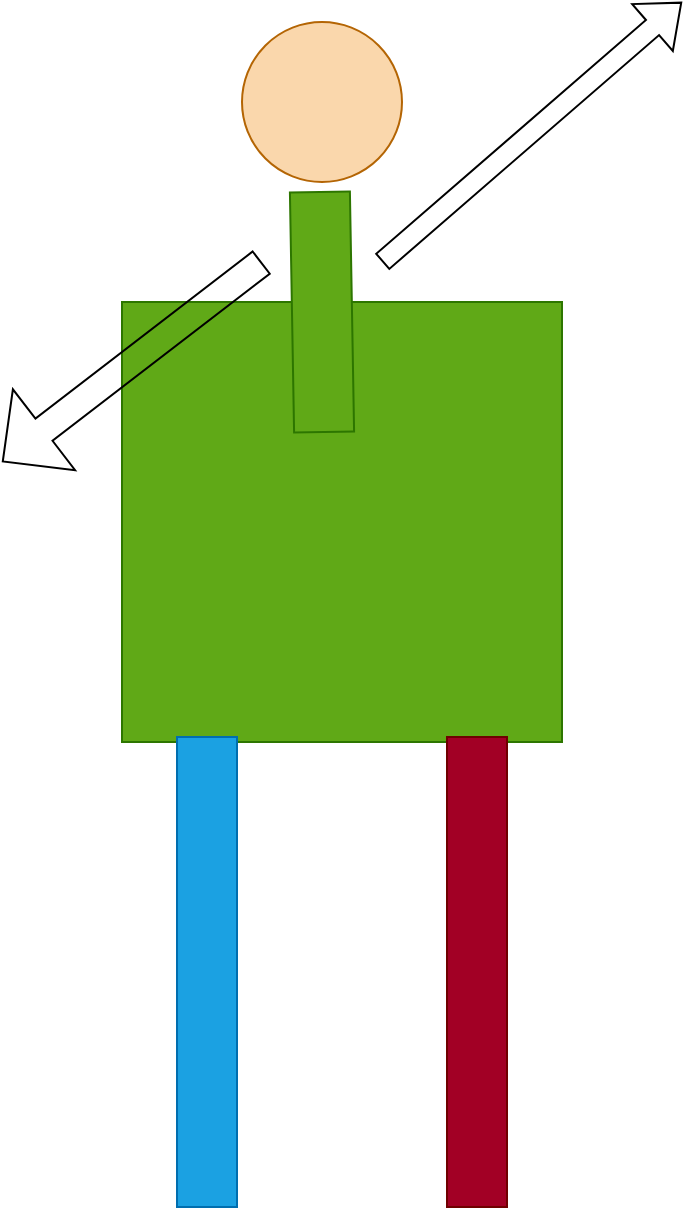 <mxfile version="26.2.14">
  <diagram name="Page-1" id="19ueQ4cymhi-a8uHqi16">
    <mxGraphModel dx="1360" dy="913" grid="1" gridSize="10" guides="1" tooltips="1" connect="1" arrows="1" fold="1" page="1" pageScale="1" pageWidth="827" pageHeight="1169" math="0" shadow="0">
      <root>
        <mxCell id="0" />
        <mxCell id="1" parent="0" />
        <mxCell id="Fw0qx19KCwHalzH5vwB4-1" value="" style="whiteSpace=wrap;html=1;aspect=fixed;fillColor=#60a917;fontColor=#ffffff;strokeColor=#2D7600;" vertex="1" parent="1">
          <mxGeometry x="280" y="310" width="220" height="220" as="geometry" />
        </mxCell>
        <mxCell id="Fw0qx19KCwHalzH5vwB4-2" value="" style="ellipse;whiteSpace=wrap;html=1;aspect=fixed;fillColor=#fad7ac;strokeColor=#b46504;" vertex="1" parent="1">
          <mxGeometry x="340" y="170" width="80" height="80" as="geometry" />
        </mxCell>
        <mxCell id="Fw0qx19KCwHalzH5vwB4-3" value="" style="shape=flexArrow;endArrow=classic;html=1;rounded=0;" edge="1" parent="1">
          <mxGeometry width="50" height="50" relative="1" as="geometry">
            <mxPoint x="410" y="290" as="sourcePoint" />
            <mxPoint x="560" y="160" as="targetPoint" />
          </mxGeometry>
        </mxCell>
        <mxCell id="Fw0qx19KCwHalzH5vwB4-4" value="" style="rounded=0;whiteSpace=wrap;html=1;rotation=89;fillColor=#60a917;fontColor=#ffffff;strokeColor=#2D7600;" vertex="1" parent="1">
          <mxGeometry x="320" y="300" width="120" height="30" as="geometry" />
        </mxCell>
        <mxCell id="Fw0qx19KCwHalzH5vwB4-5" value="" style="shape=flexArrow;endArrow=classic;html=1;rounded=0;endWidth=36;endSize=8.33;width=14;" edge="1" parent="1">
          <mxGeometry width="50" height="50" relative="1" as="geometry">
            <mxPoint x="350" y="290" as="sourcePoint" />
            <mxPoint x="220" y="390" as="targetPoint" />
          </mxGeometry>
        </mxCell>
        <mxCell id="Fw0qx19KCwHalzH5vwB4-6" value="" style="rounded=0;whiteSpace=wrap;html=1;rotation=90;fillColor=#1ba1e2;fontColor=#ffffff;strokeColor=#006EAF;" vertex="1" parent="1">
          <mxGeometry x="205" y="630" width="235" height="30" as="geometry" />
        </mxCell>
        <mxCell id="Fw0qx19KCwHalzH5vwB4-7" value="" style="rounded=0;whiteSpace=wrap;html=1;rotation=90;fillColor=#a20025;fontColor=#ffffff;strokeColor=#6F0000;" vertex="1" parent="1">
          <mxGeometry x="340" y="630" width="235" height="30" as="geometry" />
        </mxCell>
      </root>
    </mxGraphModel>
  </diagram>
</mxfile>
